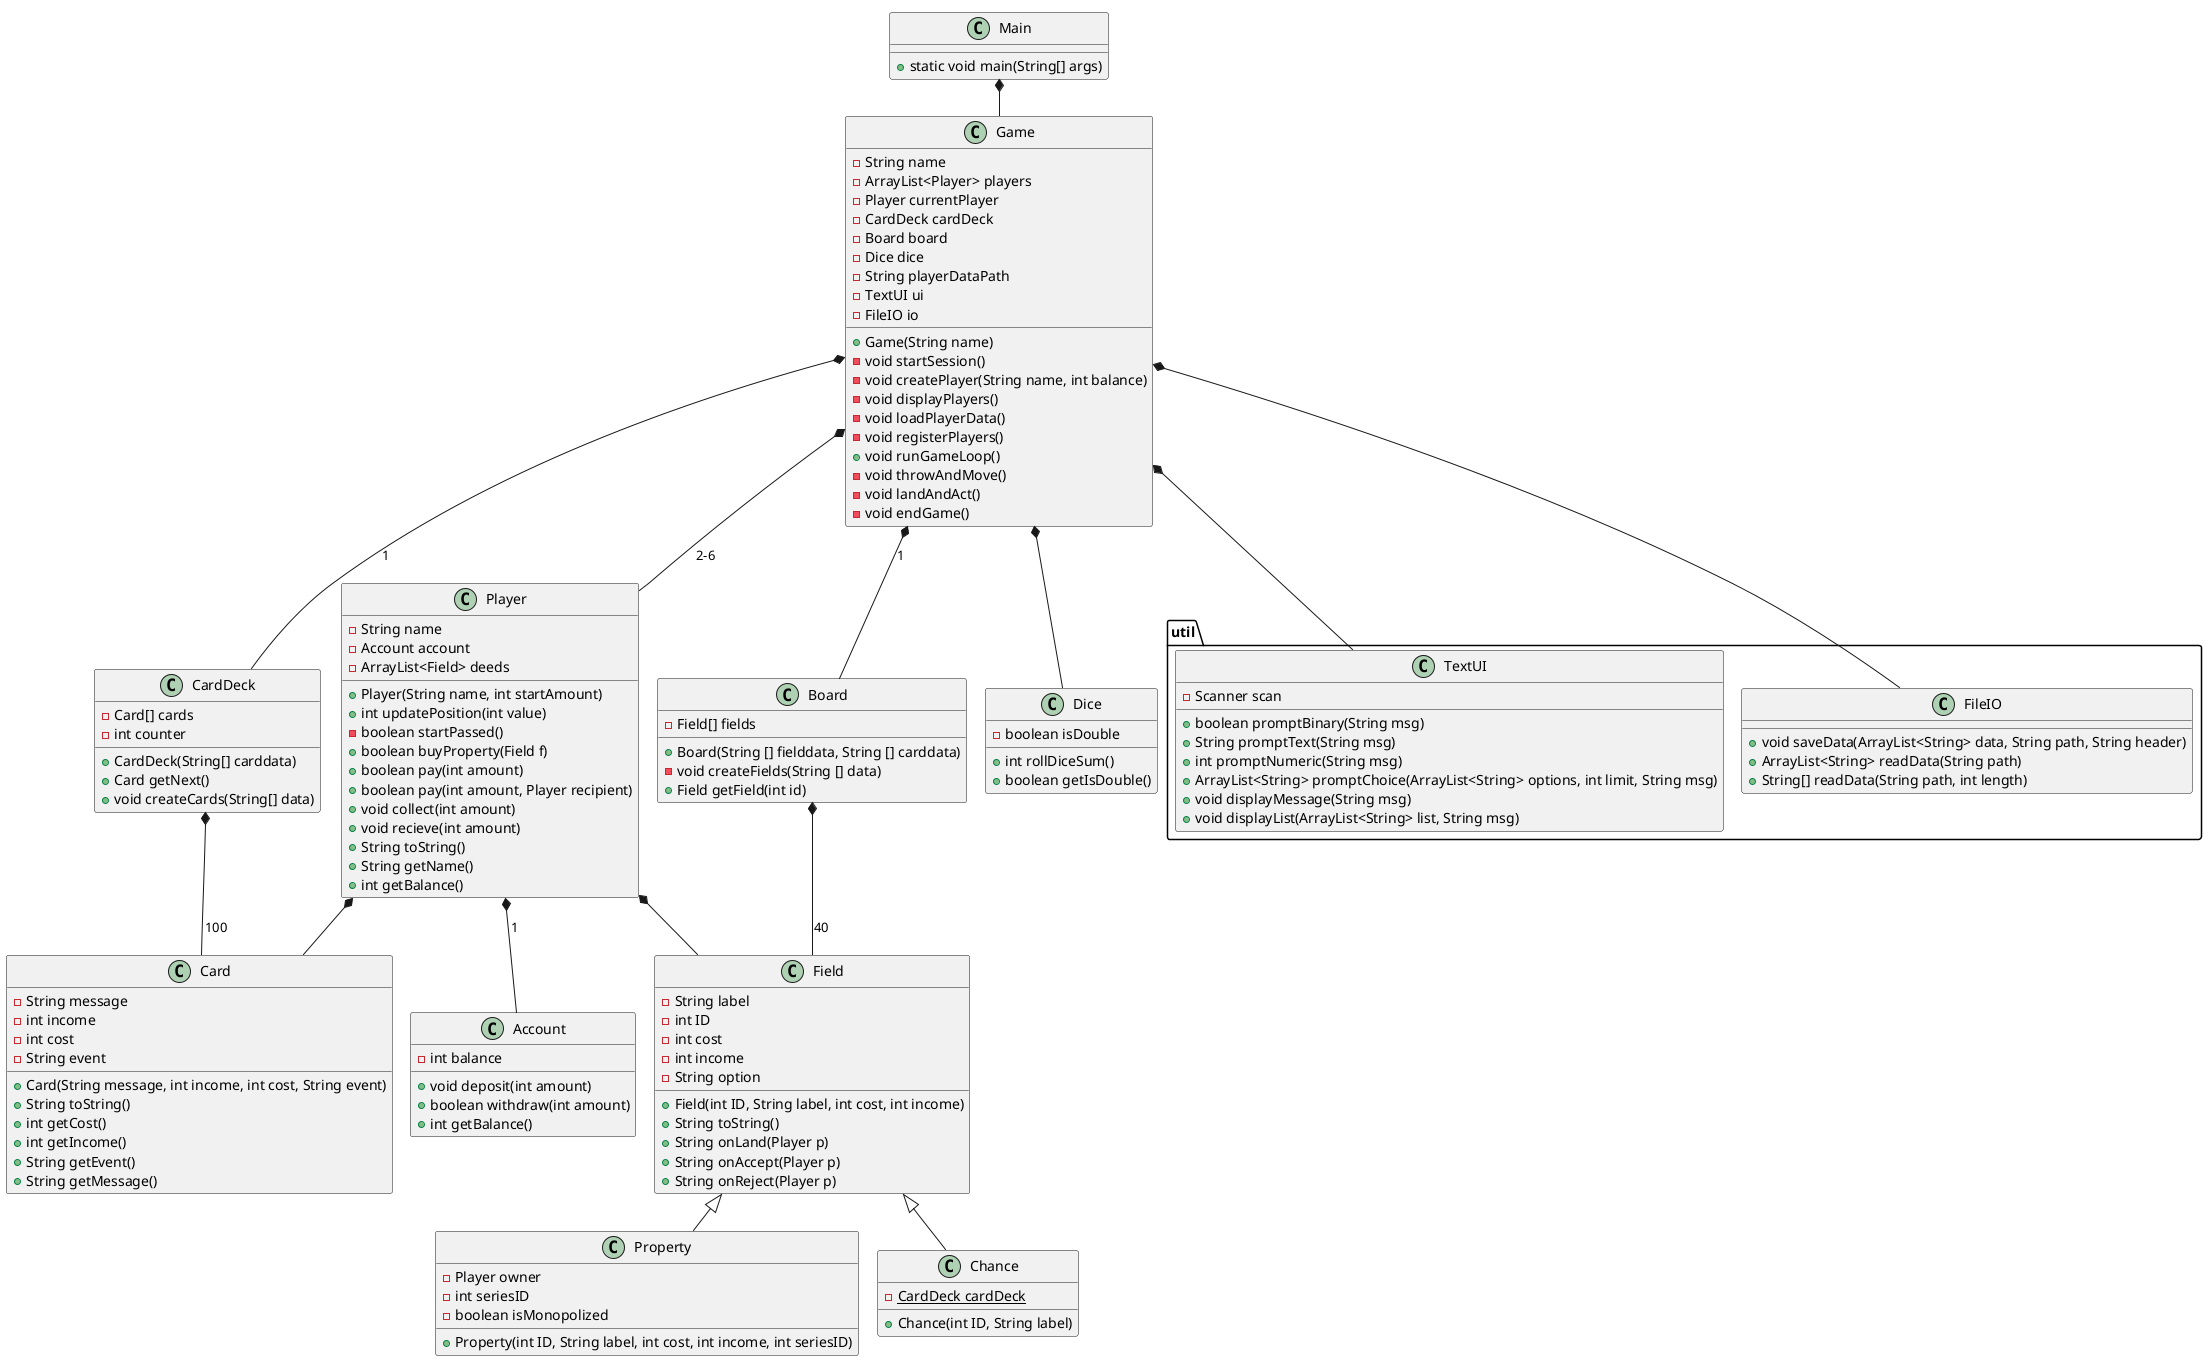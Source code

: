 @startuml
!pragma layout smetana

class Main{
+ static void main(String[] args)
}




class Game{
 - String name
 - ArrayList<Player> players
 - Player currentPlayer
 - CardDeck cardDeck
 - Board board
 - Dice dice
 'utilities
  - String playerDataPath
  - TextUI ui
  - FileIO io
  'Contructor
 + Game(String name)
 'Methods
 - void startSession()
 - void createPlayer(String name, int balance)
 - void displayPlayers()
  - void loadPlayerData()
 - void registerPlayers()
 + void runGameLoop()
 - void throwAndMove()
 - void landAndAct()
 - void endGame()

}

class Player{
- String name
- Account account
- ArrayList<Field> deeds
+ Player(String name, int startAmount)
+ int updatePosition(int value)
- boolean startPassed()
+ boolean buyProperty(Field f)
+ boolean pay(int amount)
+ boolean pay(int amount, Player recipient)
+ void collect(int amount)
+ void recieve(int amount)
+ String toString()
+ String getName()
+ int getBalance()
}
class Account{
- int balance
+ void deposit(int amount)
+ boolean withdraw(int amount)
+ int getBalance()
}

class Field{
- String label
 - int ID
 - int cost
 - int income
 - String option
 + Field(int ID, String label, int cost, int income)
 + String toString()
 + String onLand(Player p)
 + String onAccept(Player p)
 + String onReject(Player p)
}
class Board{
 - Field[] fields
 + Board(String [] fielddata, String [] carddata)
'konstruktoren instansierer CardDeck med carddata som argument og tildeler til Chance.cardDeck
 - void createFields(String [] data)
 + Field getField(int id)

}
class Property extends Field{
 - Player owner
 - int seriesID
 - boolean isMonopolized
 + Property(int ID, String label, int cost, int income, int seriesID)
}

class Chance extends Field{
 - {static} CardDeck cardDeck
 + Chance(int ID, String label)
}
class CardDeck {
- Card[] cards
- int counter
+ CardDeck(String[] carddata)
+ Card getNext()
+ void createCards(String[] data)
}
class Card{
-String message
-int income
-int cost
-String event
+Card(String message, int income, int cost, String event)
+String toString()
+ int getCost()
+ int getIncome()
+ String getEvent()
+ String getMessage()
}

class Dice{
 - boolean isDouble
 +int rollDiceSum()
 +boolean getIsDouble()
 }
package "util" {
class TextUI {
- Scanner scan
+ boolean promptBinary(String msg)
+ String promptText(String msg)
+ int promptNumeric(String msg)
+ ArrayList<String> promptChoice(ArrayList<String> options, int limit, String msg)
+ void displayMessage(String msg)
+ void displayList(ArrayList<String> list, String msg)
}

class FileIO{
+ void saveData(ArrayList<String> data, String path, String header)
+ ArrayList<String> readData(String path)
+ String[] readData(String path, int length)
}

Game *-- TextUI
Main *-- Game
Game *-- Player: 2-6
Game *-- FileIO
Player *-- Account:1
Game *-- Board:1
Board *-- Field:40
Game *-- CardDeck:1
CardDeck *-- Card:100
Game *-- Dice
Player *-- Card
Player *-- Field

@enduml